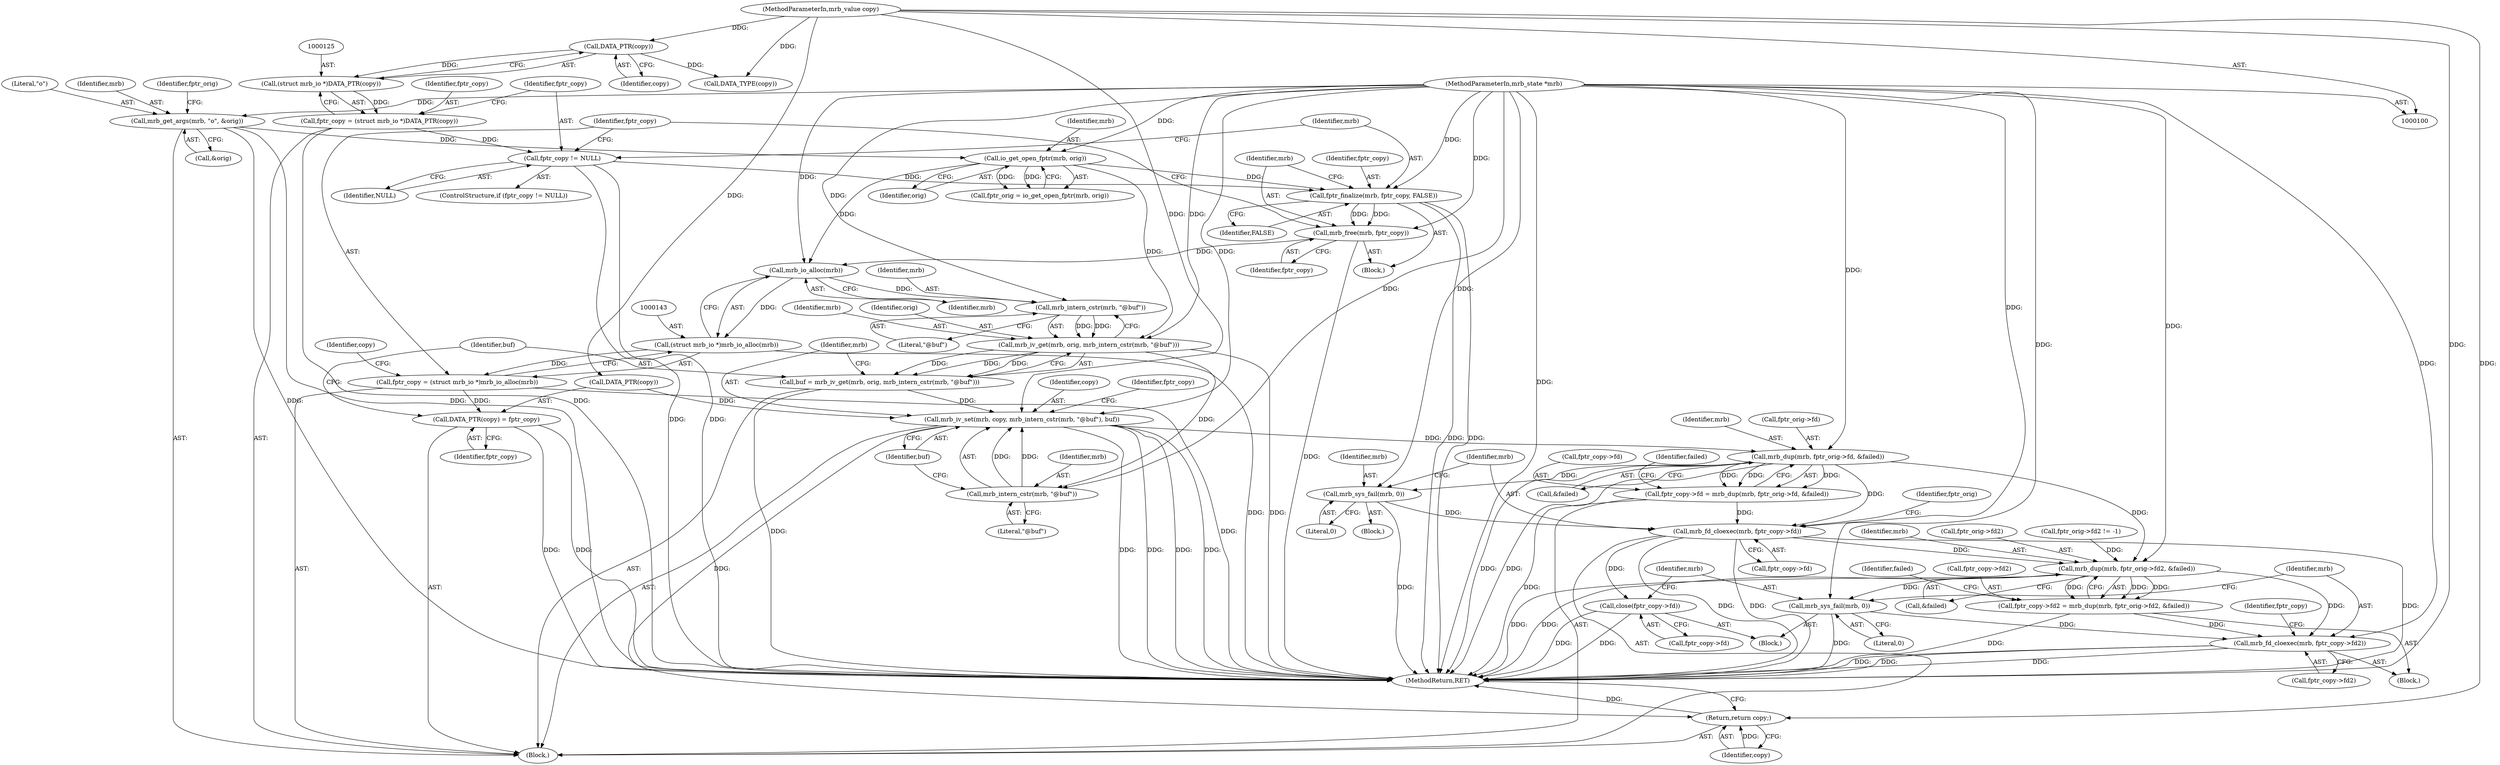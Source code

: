 digraph "0_mruby_b51b21fc63c9805862322551387d9036f2b63433@API" {
"1000133" [label="(Call,fptr_finalize(mrb, fptr_copy, FALSE))"];
"1000119" [label="(Call,io_get_open_fptr(mrb, orig))"];
"1000112" [label="(Call,mrb_get_args(mrb, \"o\", &orig))"];
"1000101" [label="(MethodParameterIn,mrb_state *mrb)"];
"1000129" [label="(Call,fptr_copy != NULL)"];
"1000122" [label="(Call,fptr_copy = (struct mrb_io *)DATA_PTR(copy))"];
"1000124" [label="(Call,(struct mrb_io *)DATA_PTR(copy))"];
"1000126" [label="(Call,DATA_PTR(copy))"];
"1000102" [label="(MethodParameterIn,mrb_value copy)"];
"1000137" [label="(Call,mrb_free(mrb, fptr_copy))"];
"1000144" [label="(Call,mrb_io_alloc(mrb))"];
"1000142" [label="(Call,(struct mrb_io *)mrb_io_alloc(mrb))"];
"1000140" [label="(Call,fptr_copy = (struct mrb_io *)mrb_io_alloc(mrb))"];
"1000151" [label="(Call,DATA_PTR(copy) = fptr_copy)"];
"1000160" [label="(Call,mrb_intern_cstr(mrb, \"@buf\"))"];
"1000157" [label="(Call,mrb_iv_get(mrb, orig, mrb_intern_cstr(mrb, \"@buf\")))"];
"1000155" [label="(Call,buf = mrb_iv_get(mrb, orig, mrb_intern_cstr(mrb, \"@buf\")))"];
"1000163" [label="(Call,mrb_iv_set(mrb, copy, mrb_intern_cstr(mrb, \"@buf\"), buf))"];
"1000174" [label="(Call,mrb_dup(mrb, fptr_orig->fd, &failed))"];
"1000170" [label="(Call,fptr_copy->fd = mrb_dup(mrb, fptr_orig->fd, &failed))"];
"1000187" [label="(Call,mrb_fd_cloexec(mrb, fptr_copy->fd))"];
"1000204" [label="(Call,mrb_dup(mrb, fptr_orig->fd2, &failed))"];
"1000200" [label="(Call,fptr_copy->fd2 = mrb_dup(mrb, fptr_orig->fd2, &failed))"];
"1000221" [label="(Call,mrb_fd_cloexec(mrb, fptr_copy->fd2))"];
"1000218" [label="(Call,mrb_sys_fail(mrb, 0))"];
"1000214" [label="(Call,close(fptr_copy->fd))"];
"1000184" [label="(Call,mrb_sys_fail(mrb, 0))"];
"1000261" [label="(Return,return copy;)"];
"1000166" [label="(Call,mrb_intern_cstr(mrb, \"@buf\"))"];
"1000182" [label="(Identifier,failed)"];
"1000128" [label="(ControlStructure,if (fptr_copy != NULL))"];
"1000220" [label="(Literal,0)"];
"1000151" [label="(Call,DATA_PTR(copy) = fptr_copy)"];
"1000186" [label="(Literal,0)"];
"1000137" [label="(Call,mrb_free(mrb, fptr_copy))"];
"1000212" [label="(Identifier,failed)"];
"1000117" [label="(Call,fptr_orig = io_get_open_fptr(mrb, orig))"];
"1000141" [label="(Identifier,fptr_copy)"];
"1000213" [label="(Block,)"];
"1000219" [label="(Identifier,mrb)"];
"1000156" [label="(Identifier,buf)"];
"1000118" [label="(Identifier,fptr_orig)"];
"1000124" [label="(Call,(struct mrb_io *)DATA_PTR(copy))"];
"1000162" [label="(Literal,\"@buf\")"];
"1000228" [label="(Identifier,fptr_copy)"];
"1000195" [label="(Identifier,fptr_orig)"];
"1000115" [label="(Call,&orig)"];
"1000154" [label="(Identifier,fptr_copy)"];
"1000179" [label="(Call,&failed)"];
"1000176" [label="(Call,fptr_orig->fd)"];
"1000132" [label="(Block,)"];
"1000114" [label="(Literal,\"o\")"];
"1000170" [label="(Call,fptr_copy->fd = mrb_dup(mrb, fptr_orig->fd, &failed))"];
"1000145" [label="(Identifier,mrb)"];
"1000209" [label="(Call,&failed)"];
"1000123" [label="(Identifier,fptr_copy)"];
"1000144" [label="(Call,mrb_io_alloc(mrb))"];
"1000126" [label="(Call,DATA_PTR(copy))"];
"1000167" [label="(Identifier,mrb)"];
"1000215" [label="(Call,fptr_copy->fd)"];
"1000205" [label="(Identifier,mrb)"];
"1000206" [label="(Call,fptr_orig->fd2)"];
"1000171" [label="(Call,fptr_copy->fd)"];
"1000189" [label="(Call,fptr_copy->fd)"];
"1000120" [label="(Identifier,mrb)"];
"1000161" [label="(Identifier,mrb)"];
"1000142" [label="(Call,(struct mrb_io *)mrb_io_alloc(mrb))"];
"1000164" [label="(Identifier,mrb)"];
"1000119" [label="(Call,io_get_open_fptr(mrb, orig))"];
"1000136" [label="(Identifier,FALSE)"];
"1000160" [label="(Call,mrb_intern_cstr(mrb, \"@buf\"))"];
"1000169" [label="(Identifier,buf)"];
"1000200" [label="(Call,fptr_copy->fd2 = mrb_dup(mrb, fptr_orig->fd2, &failed))"];
"1000168" [label="(Literal,\"@buf\")"];
"1000102" [label="(MethodParameterIn,mrb_value copy)"];
"1000263" [label="(MethodReturn,RET)"];
"1000175" [label="(Identifier,mrb)"];
"1000122" [label="(Call,fptr_copy = (struct mrb_io *)DATA_PTR(copy))"];
"1000130" [label="(Identifier,fptr_copy)"];
"1000222" [label="(Identifier,mrb)"];
"1000157" [label="(Call,mrb_iv_get(mrb, orig, mrb_intern_cstr(mrb, \"@buf\")))"];
"1000155" [label="(Call,buf = mrb_iv_get(mrb, orig, mrb_intern_cstr(mrb, \"@buf\")))"];
"1000204" [label="(Call,mrb_dup(mrb, fptr_orig->fd2, &failed))"];
"1000101" [label="(MethodParameterIn,mrb_state *mrb)"];
"1000148" [label="(Identifier,copy)"];
"1000147" [label="(Call,DATA_TYPE(copy))"];
"1000183" [label="(Block,)"];
"1000133" [label="(Call,fptr_finalize(mrb, fptr_copy, FALSE))"];
"1000131" [label="(Identifier,NULL)"];
"1000127" [label="(Identifier,copy)"];
"1000103" [label="(Block,)"];
"1000134" [label="(Identifier,mrb)"];
"1000174" [label="(Call,mrb_dup(mrb, fptr_orig->fd, &failed))"];
"1000152" [label="(Call,DATA_PTR(copy))"];
"1000158" [label="(Identifier,mrb)"];
"1000262" [label="(Identifier,copy)"];
"1000121" [label="(Identifier,orig)"];
"1000139" [label="(Identifier,fptr_copy)"];
"1000166" [label="(Call,mrb_intern_cstr(mrb, \"@buf\"))"];
"1000188" [label="(Identifier,mrb)"];
"1000221" [label="(Call,mrb_fd_cloexec(mrb, fptr_copy->fd2))"];
"1000223" [label="(Call,fptr_copy->fd2)"];
"1000140" [label="(Call,fptr_copy = (struct mrb_io *)mrb_io_alloc(mrb))"];
"1000165" [label="(Identifier,copy)"];
"1000113" [label="(Identifier,mrb)"];
"1000184" [label="(Call,mrb_sys_fail(mrb, 0))"];
"1000138" [label="(Identifier,mrb)"];
"1000135" [label="(Identifier,fptr_copy)"];
"1000214" [label="(Call,close(fptr_copy->fd))"];
"1000129" [label="(Call,fptr_copy != NULL)"];
"1000159" [label="(Identifier,orig)"];
"1000187" [label="(Call,mrb_fd_cloexec(mrb, fptr_copy->fd))"];
"1000112" [label="(Call,mrb_get_args(mrb, \"o\", &orig))"];
"1000163" [label="(Call,mrb_iv_set(mrb, copy, mrb_intern_cstr(mrb, \"@buf\"), buf))"];
"1000201" [label="(Call,fptr_copy->fd2)"];
"1000261" [label="(Return,return copy;)"];
"1000218" [label="(Call,mrb_sys_fail(mrb, 0))"];
"1000172" [label="(Identifier,fptr_copy)"];
"1000185" [label="(Identifier,mrb)"];
"1000199" [label="(Block,)"];
"1000193" [label="(Call,fptr_orig->fd2 != -1)"];
"1000133" -> "1000132"  [label="AST: "];
"1000133" -> "1000136"  [label="CFG: "];
"1000134" -> "1000133"  [label="AST: "];
"1000135" -> "1000133"  [label="AST: "];
"1000136" -> "1000133"  [label="AST: "];
"1000138" -> "1000133"  [label="CFG: "];
"1000133" -> "1000263"  [label="DDG: "];
"1000133" -> "1000263"  [label="DDG: "];
"1000119" -> "1000133"  [label="DDG: "];
"1000101" -> "1000133"  [label="DDG: "];
"1000129" -> "1000133"  [label="DDG: "];
"1000133" -> "1000137"  [label="DDG: "];
"1000133" -> "1000137"  [label="DDG: "];
"1000119" -> "1000117"  [label="AST: "];
"1000119" -> "1000121"  [label="CFG: "];
"1000120" -> "1000119"  [label="AST: "];
"1000121" -> "1000119"  [label="AST: "];
"1000117" -> "1000119"  [label="CFG: "];
"1000119" -> "1000117"  [label="DDG: "];
"1000119" -> "1000117"  [label="DDG: "];
"1000112" -> "1000119"  [label="DDG: "];
"1000101" -> "1000119"  [label="DDG: "];
"1000119" -> "1000144"  [label="DDG: "];
"1000119" -> "1000157"  [label="DDG: "];
"1000112" -> "1000103"  [label="AST: "];
"1000112" -> "1000115"  [label="CFG: "];
"1000113" -> "1000112"  [label="AST: "];
"1000114" -> "1000112"  [label="AST: "];
"1000115" -> "1000112"  [label="AST: "];
"1000118" -> "1000112"  [label="CFG: "];
"1000112" -> "1000263"  [label="DDG: "];
"1000112" -> "1000263"  [label="DDG: "];
"1000101" -> "1000112"  [label="DDG: "];
"1000101" -> "1000100"  [label="AST: "];
"1000101" -> "1000263"  [label="DDG: "];
"1000101" -> "1000137"  [label="DDG: "];
"1000101" -> "1000144"  [label="DDG: "];
"1000101" -> "1000157"  [label="DDG: "];
"1000101" -> "1000160"  [label="DDG: "];
"1000101" -> "1000163"  [label="DDG: "];
"1000101" -> "1000166"  [label="DDG: "];
"1000101" -> "1000174"  [label="DDG: "];
"1000101" -> "1000184"  [label="DDG: "];
"1000101" -> "1000187"  [label="DDG: "];
"1000101" -> "1000204"  [label="DDG: "];
"1000101" -> "1000218"  [label="DDG: "];
"1000101" -> "1000221"  [label="DDG: "];
"1000129" -> "1000128"  [label="AST: "];
"1000129" -> "1000131"  [label="CFG: "];
"1000130" -> "1000129"  [label="AST: "];
"1000131" -> "1000129"  [label="AST: "];
"1000134" -> "1000129"  [label="CFG: "];
"1000141" -> "1000129"  [label="CFG: "];
"1000129" -> "1000263"  [label="DDG: "];
"1000129" -> "1000263"  [label="DDG: "];
"1000122" -> "1000129"  [label="DDG: "];
"1000122" -> "1000103"  [label="AST: "];
"1000122" -> "1000124"  [label="CFG: "];
"1000123" -> "1000122"  [label="AST: "];
"1000124" -> "1000122"  [label="AST: "];
"1000130" -> "1000122"  [label="CFG: "];
"1000122" -> "1000263"  [label="DDG: "];
"1000124" -> "1000122"  [label="DDG: "];
"1000124" -> "1000126"  [label="CFG: "];
"1000125" -> "1000124"  [label="AST: "];
"1000126" -> "1000124"  [label="AST: "];
"1000126" -> "1000124"  [label="DDG: "];
"1000126" -> "1000127"  [label="CFG: "];
"1000127" -> "1000126"  [label="AST: "];
"1000102" -> "1000126"  [label="DDG: "];
"1000126" -> "1000147"  [label="DDG: "];
"1000102" -> "1000100"  [label="AST: "];
"1000102" -> "1000263"  [label="DDG: "];
"1000102" -> "1000147"  [label="DDG: "];
"1000102" -> "1000152"  [label="DDG: "];
"1000102" -> "1000163"  [label="DDG: "];
"1000102" -> "1000261"  [label="DDG: "];
"1000137" -> "1000132"  [label="AST: "];
"1000137" -> "1000139"  [label="CFG: "];
"1000138" -> "1000137"  [label="AST: "];
"1000139" -> "1000137"  [label="AST: "];
"1000141" -> "1000137"  [label="CFG: "];
"1000137" -> "1000263"  [label="DDG: "];
"1000137" -> "1000144"  [label="DDG: "];
"1000144" -> "1000142"  [label="AST: "];
"1000144" -> "1000145"  [label="CFG: "];
"1000145" -> "1000144"  [label="AST: "];
"1000142" -> "1000144"  [label="CFG: "];
"1000144" -> "1000142"  [label="DDG: "];
"1000144" -> "1000160"  [label="DDG: "];
"1000142" -> "1000140"  [label="AST: "];
"1000143" -> "1000142"  [label="AST: "];
"1000140" -> "1000142"  [label="CFG: "];
"1000142" -> "1000263"  [label="DDG: "];
"1000142" -> "1000140"  [label="DDG: "];
"1000140" -> "1000103"  [label="AST: "];
"1000141" -> "1000140"  [label="AST: "];
"1000148" -> "1000140"  [label="CFG: "];
"1000140" -> "1000263"  [label="DDG: "];
"1000140" -> "1000151"  [label="DDG: "];
"1000151" -> "1000103"  [label="AST: "];
"1000151" -> "1000154"  [label="CFG: "];
"1000152" -> "1000151"  [label="AST: "];
"1000154" -> "1000151"  [label="AST: "];
"1000156" -> "1000151"  [label="CFG: "];
"1000151" -> "1000263"  [label="DDG: "];
"1000151" -> "1000263"  [label="DDG: "];
"1000160" -> "1000157"  [label="AST: "];
"1000160" -> "1000162"  [label="CFG: "];
"1000161" -> "1000160"  [label="AST: "];
"1000162" -> "1000160"  [label="AST: "];
"1000157" -> "1000160"  [label="CFG: "];
"1000160" -> "1000157"  [label="DDG: "];
"1000160" -> "1000157"  [label="DDG: "];
"1000157" -> "1000155"  [label="AST: "];
"1000158" -> "1000157"  [label="AST: "];
"1000159" -> "1000157"  [label="AST: "];
"1000155" -> "1000157"  [label="CFG: "];
"1000157" -> "1000263"  [label="DDG: "];
"1000157" -> "1000155"  [label="DDG: "];
"1000157" -> "1000155"  [label="DDG: "];
"1000157" -> "1000155"  [label="DDG: "];
"1000157" -> "1000166"  [label="DDG: "];
"1000155" -> "1000103"  [label="AST: "];
"1000156" -> "1000155"  [label="AST: "];
"1000164" -> "1000155"  [label="CFG: "];
"1000155" -> "1000263"  [label="DDG: "];
"1000155" -> "1000163"  [label="DDG: "];
"1000163" -> "1000103"  [label="AST: "];
"1000163" -> "1000169"  [label="CFG: "];
"1000164" -> "1000163"  [label="AST: "];
"1000165" -> "1000163"  [label="AST: "];
"1000166" -> "1000163"  [label="AST: "];
"1000169" -> "1000163"  [label="AST: "];
"1000172" -> "1000163"  [label="CFG: "];
"1000163" -> "1000263"  [label="DDG: "];
"1000163" -> "1000263"  [label="DDG: "];
"1000163" -> "1000263"  [label="DDG: "];
"1000163" -> "1000263"  [label="DDG: "];
"1000166" -> "1000163"  [label="DDG: "];
"1000166" -> "1000163"  [label="DDG: "];
"1000152" -> "1000163"  [label="DDG: "];
"1000163" -> "1000174"  [label="DDG: "];
"1000163" -> "1000261"  [label="DDG: "];
"1000174" -> "1000170"  [label="AST: "];
"1000174" -> "1000179"  [label="CFG: "];
"1000175" -> "1000174"  [label="AST: "];
"1000176" -> "1000174"  [label="AST: "];
"1000179" -> "1000174"  [label="AST: "];
"1000170" -> "1000174"  [label="CFG: "];
"1000174" -> "1000263"  [label="DDG: "];
"1000174" -> "1000263"  [label="DDG: "];
"1000174" -> "1000170"  [label="DDG: "];
"1000174" -> "1000170"  [label="DDG: "];
"1000174" -> "1000170"  [label="DDG: "];
"1000174" -> "1000184"  [label="DDG: "];
"1000174" -> "1000187"  [label="DDG: "];
"1000174" -> "1000204"  [label="DDG: "];
"1000170" -> "1000103"  [label="AST: "];
"1000171" -> "1000170"  [label="AST: "];
"1000182" -> "1000170"  [label="CFG: "];
"1000170" -> "1000263"  [label="DDG: "];
"1000170" -> "1000187"  [label="DDG: "];
"1000187" -> "1000103"  [label="AST: "];
"1000187" -> "1000189"  [label="CFG: "];
"1000188" -> "1000187"  [label="AST: "];
"1000189" -> "1000187"  [label="AST: "];
"1000195" -> "1000187"  [label="CFG: "];
"1000187" -> "1000263"  [label="DDG: "];
"1000187" -> "1000263"  [label="DDG: "];
"1000187" -> "1000263"  [label="DDG: "];
"1000184" -> "1000187"  [label="DDG: "];
"1000187" -> "1000204"  [label="DDG: "];
"1000187" -> "1000214"  [label="DDG: "];
"1000204" -> "1000200"  [label="AST: "];
"1000204" -> "1000209"  [label="CFG: "];
"1000205" -> "1000204"  [label="AST: "];
"1000206" -> "1000204"  [label="AST: "];
"1000209" -> "1000204"  [label="AST: "];
"1000200" -> "1000204"  [label="CFG: "];
"1000204" -> "1000263"  [label="DDG: "];
"1000204" -> "1000263"  [label="DDG: "];
"1000204" -> "1000200"  [label="DDG: "];
"1000204" -> "1000200"  [label="DDG: "];
"1000204" -> "1000200"  [label="DDG: "];
"1000193" -> "1000204"  [label="DDG: "];
"1000204" -> "1000218"  [label="DDG: "];
"1000204" -> "1000221"  [label="DDG: "];
"1000200" -> "1000199"  [label="AST: "];
"1000201" -> "1000200"  [label="AST: "];
"1000212" -> "1000200"  [label="CFG: "];
"1000200" -> "1000263"  [label="DDG: "];
"1000200" -> "1000221"  [label="DDG: "];
"1000221" -> "1000199"  [label="AST: "];
"1000221" -> "1000223"  [label="CFG: "];
"1000222" -> "1000221"  [label="AST: "];
"1000223" -> "1000221"  [label="AST: "];
"1000228" -> "1000221"  [label="CFG: "];
"1000221" -> "1000263"  [label="DDG: "];
"1000221" -> "1000263"  [label="DDG: "];
"1000221" -> "1000263"  [label="DDG: "];
"1000218" -> "1000221"  [label="DDG: "];
"1000218" -> "1000213"  [label="AST: "];
"1000218" -> "1000220"  [label="CFG: "];
"1000219" -> "1000218"  [label="AST: "];
"1000220" -> "1000218"  [label="AST: "];
"1000222" -> "1000218"  [label="CFG: "];
"1000218" -> "1000263"  [label="DDG: "];
"1000214" -> "1000213"  [label="AST: "];
"1000214" -> "1000215"  [label="CFG: "];
"1000215" -> "1000214"  [label="AST: "];
"1000219" -> "1000214"  [label="CFG: "];
"1000214" -> "1000263"  [label="DDG: "];
"1000214" -> "1000263"  [label="DDG: "];
"1000184" -> "1000183"  [label="AST: "];
"1000184" -> "1000186"  [label="CFG: "];
"1000185" -> "1000184"  [label="AST: "];
"1000186" -> "1000184"  [label="AST: "];
"1000188" -> "1000184"  [label="CFG: "];
"1000184" -> "1000263"  [label="DDG: "];
"1000261" -> "1000103"  [label="AST: "];
"1000261" -> "1000262"  [label="CFG: "];
"1000262" -> "1000261"  [label="AST: "];
"1000263" -> "1000261"  [label="CFG: "];
"1000261" -> "1000263"  [label="DDG: "];
"1000262" -> "1000261"  [label="DDG: "];
"1000166" -> "1000168"  [label="CFG: "];
"1000167" -> "1000166"  [label="AST: "];
"1000168" -> "1000166"  [label="AST: "];
"1000169" -> "1000166"  [label="CFG: "];
}
